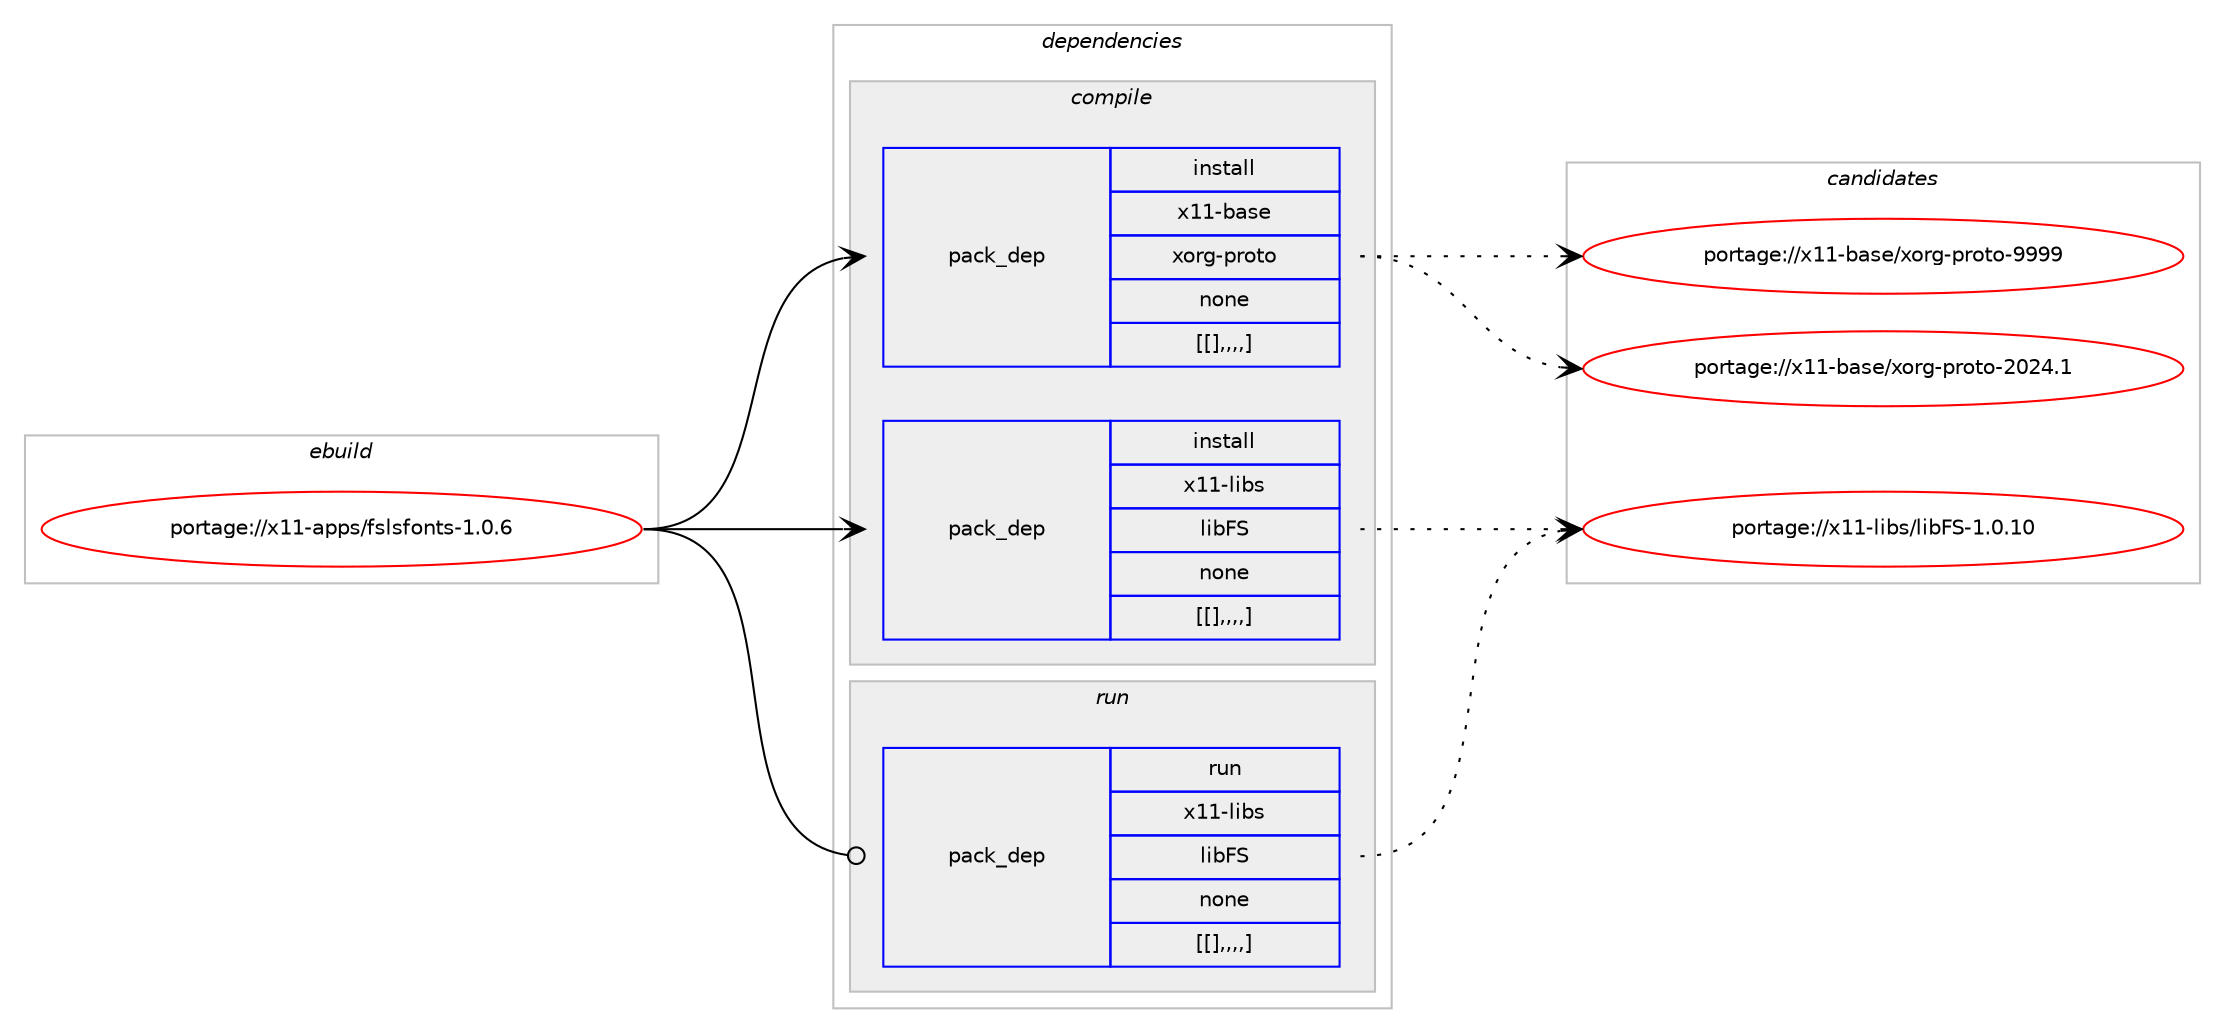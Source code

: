 digraph prolog {

# *************
# Graph options
# *************

newrank=true;
concentrate=true;
compound=true;
graph [rankdir=LR,fontname=Helvetica,fontsize=10,ranksep=1.5];#, ranksep=2.5, nodesep=0.2];
edge  [arrowhead=vee];
node  [fontname=Helvetica,fontsize=10];

# **********
# The ebuild
# **********

subgraph cluster_leftcol {
color=gray;
label=<<i>ebuild</i>>;
id [label="portage://x11-apps/fslsfonts-1.0.6", color=red, width=4, href="../x11-apps/fslsfonts-1.0.6.svg"];
}

# ****************
# The dependencies
# ****************

subgraph cluster_midcol {
color=gray;
label=<<i>dependencies</i>>;
subgraph cluster_compile {
fillcolor="#eeeeee";
style=filled;
label=<<i>compile</i>>;
subgraph pack343606 {
dependency473179 [label=<<TABLE BORDER="0" CELLBORDER="1" CELLSPACING="0" CELLPADDING="4" WIDTH="220"><TR><TD ROWSPAN="6" CELLPADDING="30">pack_dep</TD></TR><TR><TD WIDTH="110">install</TD></TR><TR><TD>x11-base</TD></TR><TR><TD>xorg-proto</TD></TR><TR><TD>none</TD></TR><TR><TD>[[],,,,]</TD></TR></TABLE>>, shape=none, color=blue];
}
id:e -> dependency473179:w [weight=20,style="solid",arrowhead="vee"];
subgraph pack343607 {
dependency473180 [label=<<TABLE BORDER="0" CELLBORDER="1" CELLSPACING="0" CELLPADDING="4" WIDTH="220"><TR><TD ROWSPAN="6" CELLPADDING="30">pack_dep</TD></TR><TR><TD WIDTH="110">install</TD></TR><TR><TD>x11-libs</TD></TR><TR><TD>libFS</TD></TR><TR><TD>none</TD></TR><TR><TD>[[],,,,]</TD></TR></TABLE>>, shape=none, color=blue];
}
id:e -> dependency473180:w [weight=20,style="solid",arrowhead="vee"];
}
subgraph cluster_compileandrun {
fillcolor="#eeeeee";
style=filled;
label=<<i>compile and run</i>>;
}
subgraph cluster_run {
fillcolor="#eeeeee";
style=filled;
label=<<i>run</i>>;
subgraph pack343608 {
dependency473181 [label=<<TABLE BORDER="0" CELLBORDER="1" CELLSPACING="0" CELLPADDING="4" WIDTH="220"><TR><TD ROWSPAN="6" CELLPADDING="30">pack_dep</TD></TR><TR><TD WIDTH="110">run</TD></TR><TR><TD>x11-libs</TD></TR><TR><TD>libFS</TD></TR><TR><TD>none</TD></TR><TR><TD>[[],,,,]</TD></TR></TABLE>>, shape=none, color=blue];
}
id:e -> dependency473181:w [weight=20,style="solid",arrowhead="odot"];
}
}

# **************
# The candidates
# **************

subgraph cluster_choices {
rank=same;
color=gray;
label=<<i>candidates</i>>;

subgraph choice343606 {
color=black;
nodesep=1;
choice120494945989711510147120111114103451121141111161114557575757 [label="portage://x11-base/xorg-proto-9999", color=red, width=4,href="../x11-base/xorg-proto-9999.svg"];
choice1204949459897115101471201111141034511211411111611145504850524649 [label="portage://x11-base/xorg-proto-2024.1", color=red, width=4,href="../x11-base/xorg-proto-2024.1.svg"];
dependency473179:e -> choice120494945989711510147120111114103451121141111161114557575757:w [style=dotted,weight="100"];
dependency473179:e -> choice1204949459897115101471201111141034511211411111611145504850524649:w [style=dotted,weight="100"];
}
subgraph choice343607 {
color=black;
nodesep=1;
choice120494945108105981154710810598708345494648464948 [label="portage://x11-libs/libFS-1.0.10", color=red, width=4,href="../x11-libs/libFS-1.0.10.svg"];
dependency473180:e -> choice120494945108105981154710810598708345494648464948:w [style=dotted,weight="100"];
}
subgraph choice343608 {
color=black;
nodesep=1;
choice120494945108105981154710810598708345494648464948 [label="portage://x11-libs/libFS-1.0.10", color=red, width=4,href="../x11-libs/libFS-1.0.10.svg"];
dependency473181:e -> choice120494945108105981154710810598708345494648464948:w [style=dotted,weight="100"];
}
}

}

